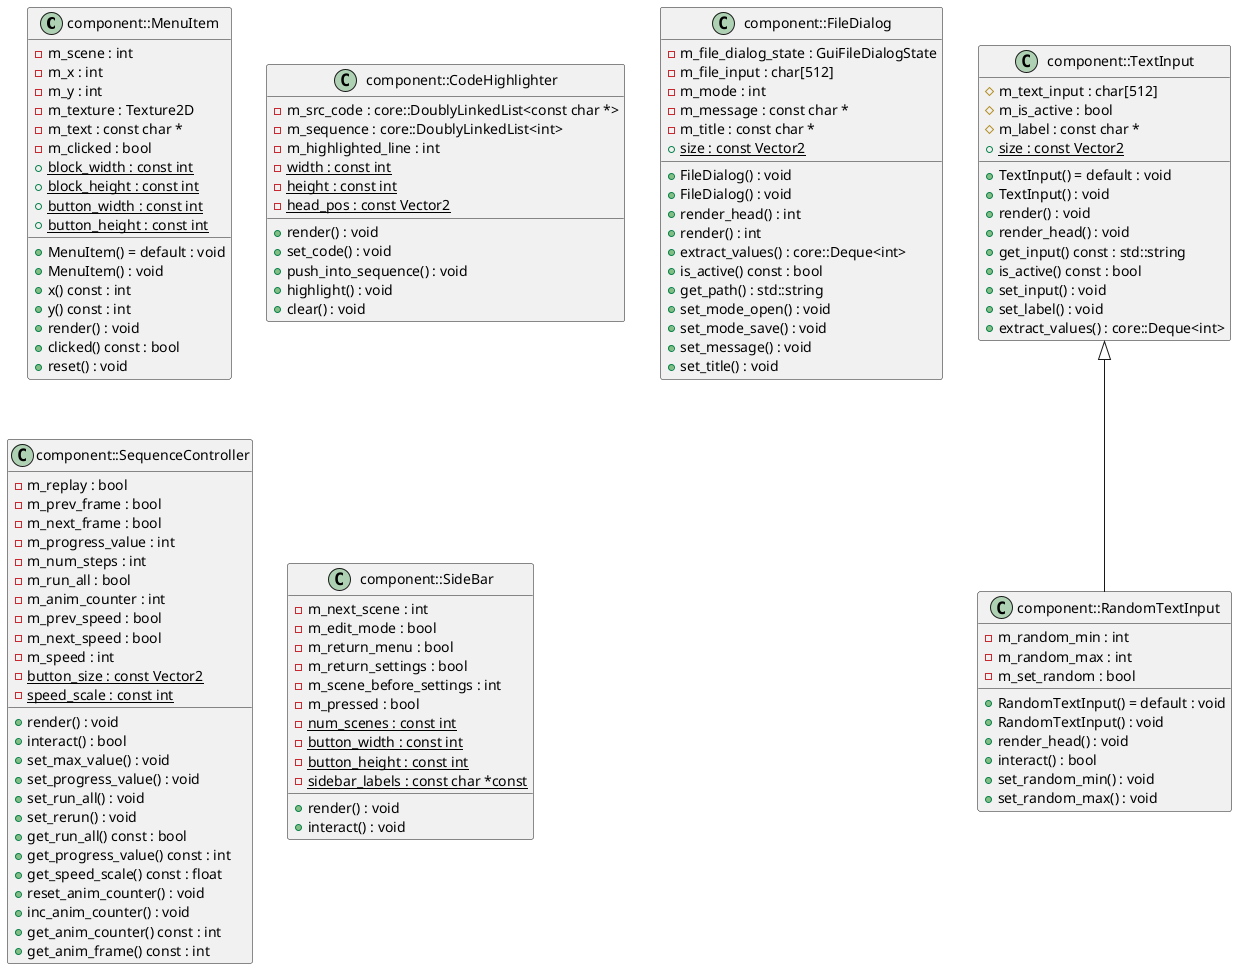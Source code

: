 @startuml
class "component::MenuItem" as C_0000838521297003920901
class C_0000838521297003920901 {
+MenuItem() = default : void
+MenuItem() : void
+x() const : int
+y() const : int
+render() : void
+clicked() const : bool
+reset() : void
-m_scene : int
-m_x : int
-m_y : int
-m_texture : Texture2D
-m_text : const char *
-m_clicked : bool
{static} +block_width : const int
{static} +block_height : const int
{static} +button_width : const int
{static} +button_height : const int
}
class "component::CodeHighlighter" as C_0002054133981456560134
class C_0002054133981456560134 {
+render() : void
+set_code() : void
+push_into_sequence() : void
+highlight() : void
+clear() : void
-m_src_code : core::DoublyLinkedList<const char *>
-m_sequence : core::DoublyLinkedList<int>
-m_highlighted_line : int
{static} -width : const int
{static} -height : const int
{static} -head_pos : const Vector2
}
class "component::FileDialog" as C_0002086019584566554074
class C_0002086019584566554074 {
+FileDialog() : void
+FileDialog() : void
+render_head() : int
+render() : int
+extract_values() : core::Deque<int>
+is_active() const : bool
+get_path() : std::string
+set_mode_open() : void
+set_mode_save() : void
+set_message() : void
+set_title() : void
-m_file_dialog_state : GuiFileDialogState
-m_file_input : char[512]
-m_mode : int
-m_message : const char *
-m_title : const char *
{static} +size : const Vector2
}
class "component::TextInput" as C_0002253310056810959814
class C_0002253310056810959814 {
+TextInput() = default : void
+TextInput() : void
+render() : void
+render_head() : void
+get_input() const : std::string
+is_active() const : bool
+set_input() : void
+set_label() : void
+extract_values() : core::Deque<int>
#m_text_input : char[512]
#m_is_active : bool
#m_label : const char *
{static} +size : const Vector2
}
class "component::RandomTextInput" as C_0001164472522979595617
class C_0001164472522979595617 {
+RandomTextInput() = default : void
+RandomTextInput() : void
+render_head() : void
+interact() : bool
+set_random_min() : void
+set_random_max() : void
-m_random_min : int
-m_random_max : int
-m_set_random : bool
}
class "component::SequenceController" as C_0000345155806459925692
class C_0000345155806459925692 {
+render() : void
+interact() : bool
+set_max_value() : void
+set_progress_value() : void
+set_run_all() : void
+set_rerun() : void
+get_run_all() const : bool
+get_progress_value() const : int
+get_speed_scale() const : float
+reset_anim_counter() : void
+inc_anim_counter() : void
+get_anim_counter() const : int
+get_anim_frame() const : int
-m_replay : bool
-m_prev_frame : bool
-m_next_frame : bool
-m_progress_value : int
-m_num_steps : int
-m_run_all : bool
-m_anim_counter : int
-m_prev_speed : bool
-m_next_speed : bool
-m_speed : int
{static} -button_size : const Vector2
{static} -speed_scale : const int
}
class "component::SideBar" as C_0000536568757236472708
class C_0000536568757236472708 {
+render() : void
+interact() : void
-m_next_scene : int
-m_edit_mode : bool
-m_return_menu : bool
-m_return_settings : bool
-m_scene_before_settings : int
-m_pressed : bool
{static} -num_scenes : const int
{static} -button_width : const int
{static} -button_height : const int
{static} -sidebar_labels : const char *const
}
C_0002253310056810959814 <|-- C_0001164472522979595617

'Generated with clang-uml, version 0.3.4
'LLVM version Ubuntu clang version 15.0.7
@enduml

